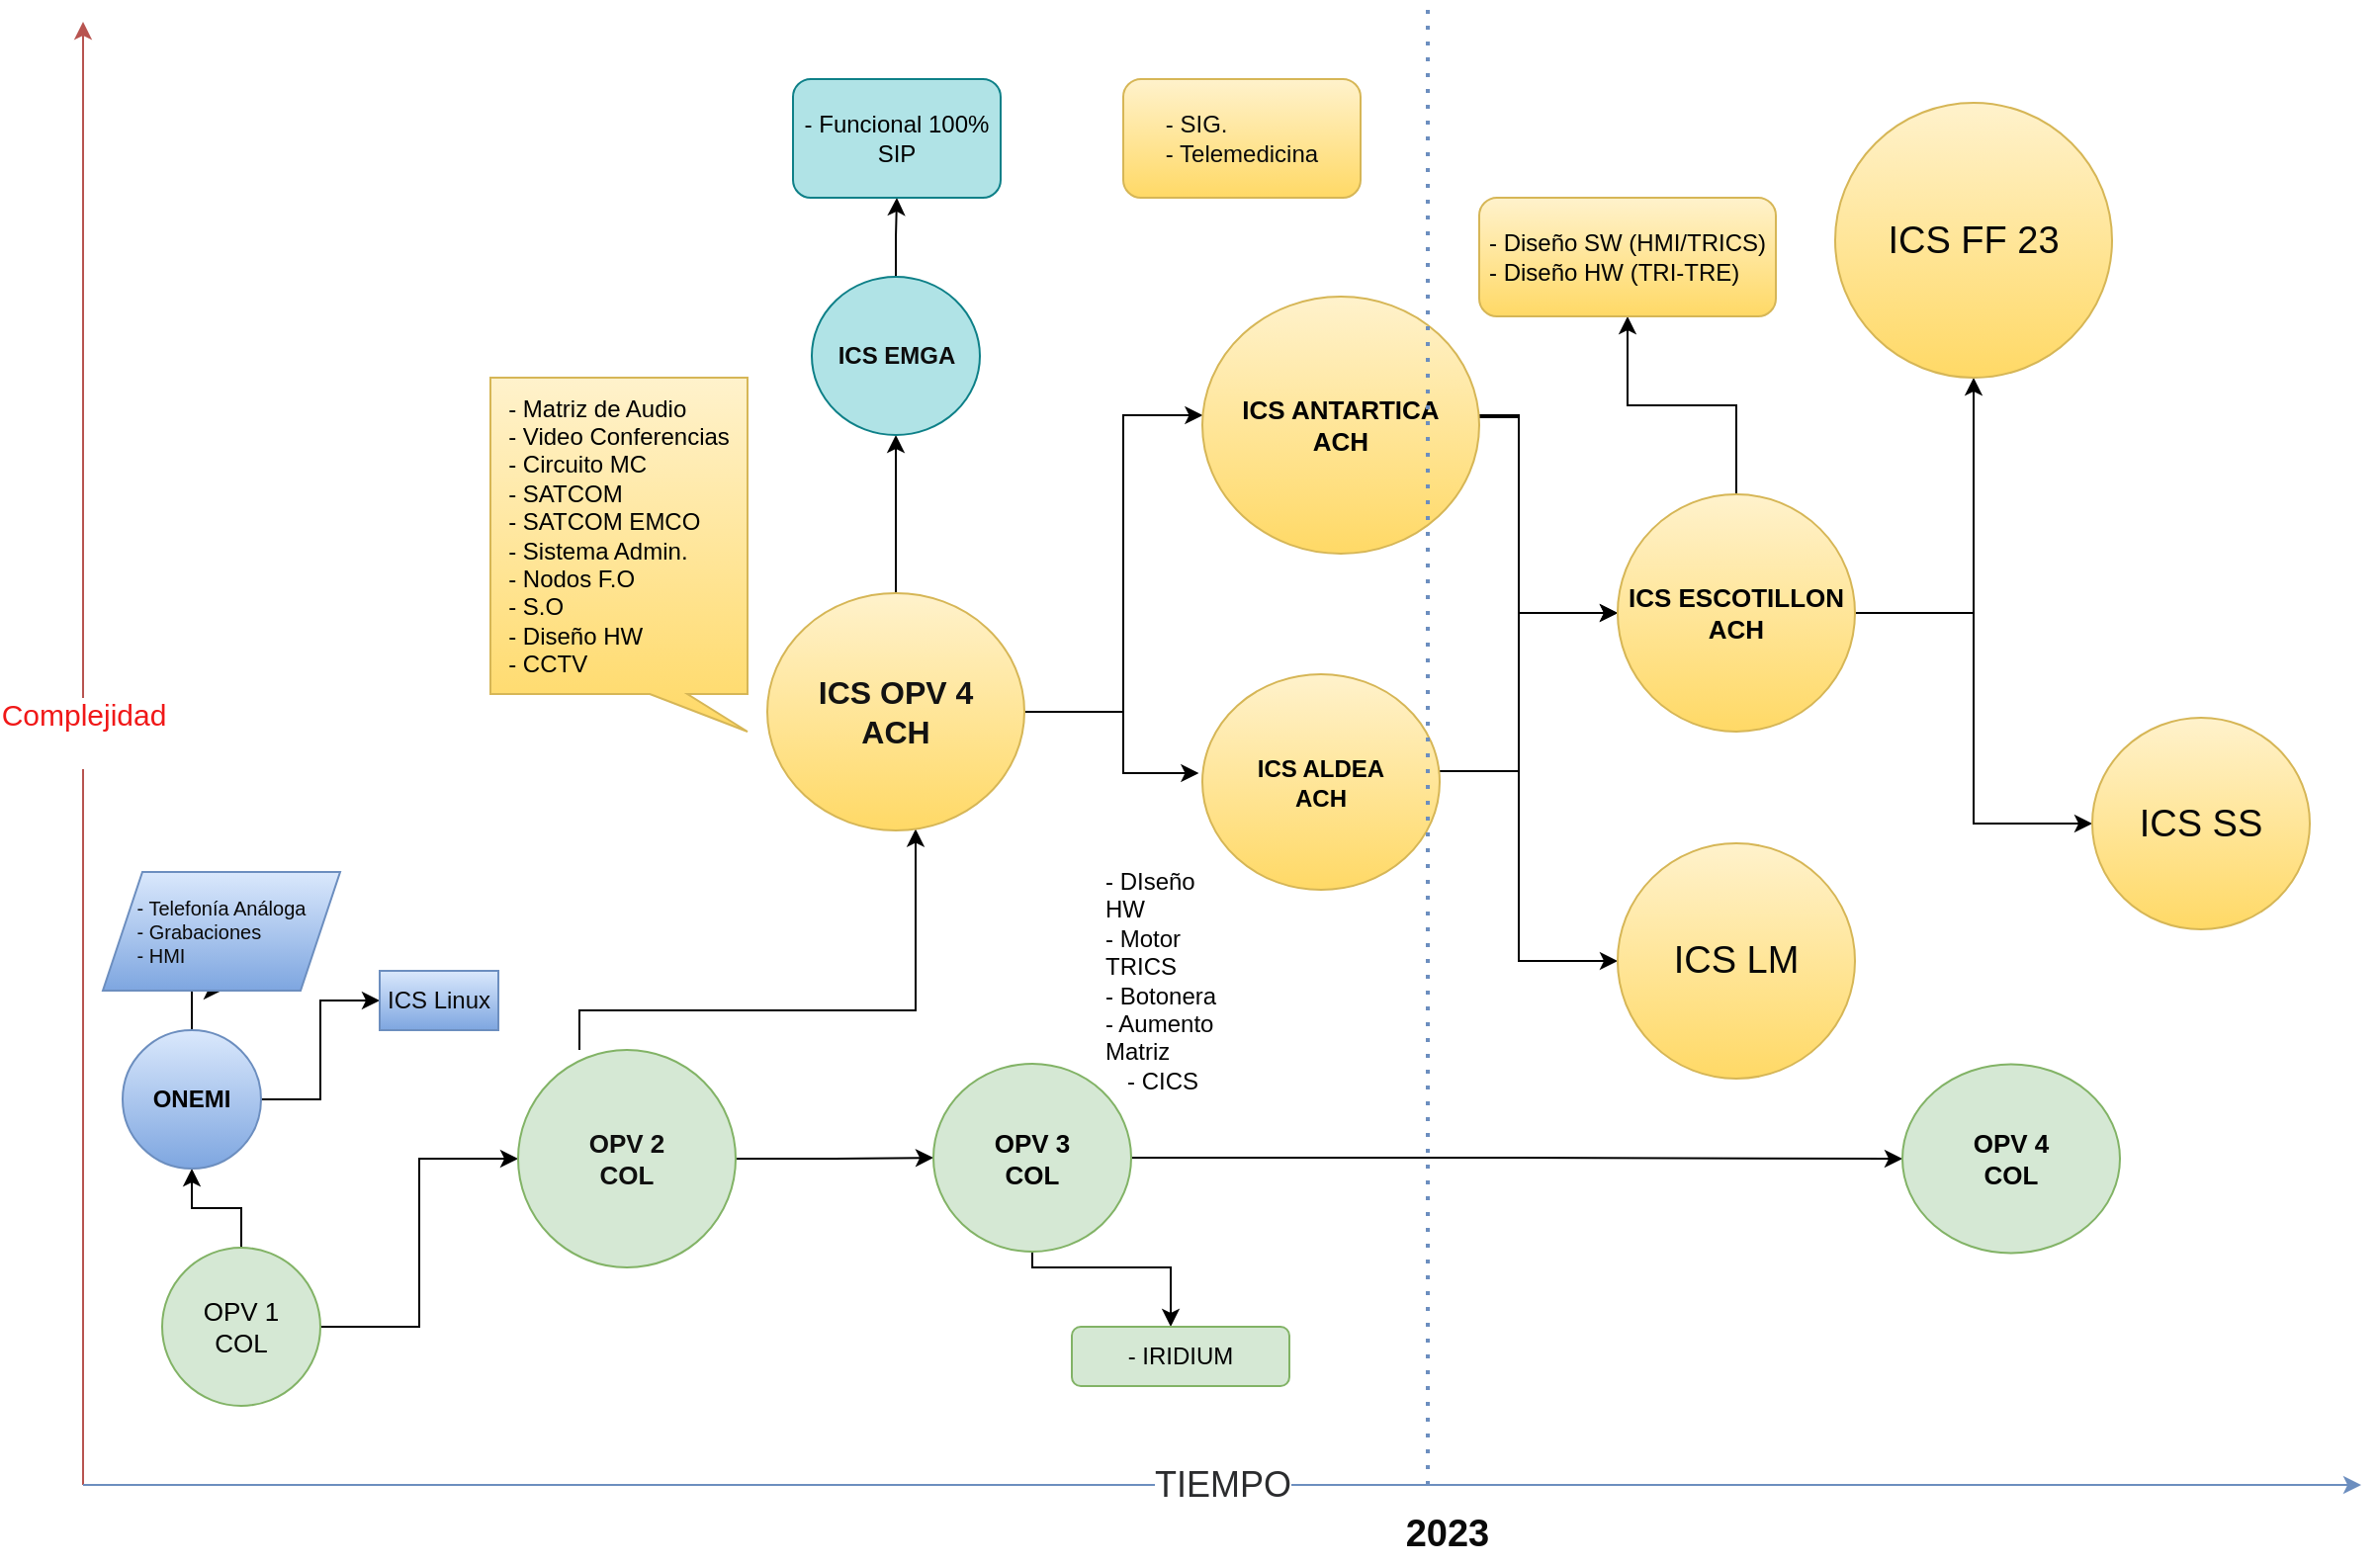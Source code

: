 <mxfile version="20.6.2" type="device" pages="2"><diagram name="ICS Hermes" id="dd472eb7-4b8b-5cd9-a60b-b15522922e76"><mxGraphModel dx="2062" dy="1212" grid="1" gridSize="10" guides="1" tooltips="1" connect="1" arrows="1" fold="1" page="1" pageScale="1" pageWidth="1100" pageHeight="850" background="none" math="0" shadow="0"><root><mxCell id="0"/><mxCell id="1" parent="0"/><mxCell id="7mqCqa5LbuB4b-R1EXME-1" value="&lt;div style=&quot;font-size: 15px;&quot;&gt;&lt;font style=&quot;font-size: 15px;&quot; color=&quot;#F01818&quot;&gt;Complejidad&lt;/font&gt;&lt;/div&gt;&lt;div style=&quot;font-size: 15px;&quot;&gt;&lt;font style=&quot;font-size: 15px;&quot; color=&quot;#F01818&quot;&gt;&lt;br&gt;&lt;/font&gt;&lt;/div&gt;" style="endArrow=classic;html=1;rounded=0;fillColor=#f8cecc;strokeColor=#b85450;" parent="1" edge="1"><mxGeometry x="0.03" width="50" height="50" relative="1" as="geometry"><mxPoint x="48" y="760" as="sourcePoint"/><mxPoint x="48" y="20" as="targetPoint"/><Array as="points"><mxPoint x="48" y="430"/></Array><mxPoint as="offset"/></mxGeometry></mxCell><mxCell id="7mqCqa5LbuB4b-R1EXME-2" value="&lt;font style=&quot;font-size: 18px;&quot; color=&quot;#2B2C2E&quot;&gt;TIEMPO&lt;/font&gt;" style="endArrow=classic;html=1;rounded=0;fillColor=#dae8fc;strokeColor=#6c8ebf;" parent="1" edge="1"><mxGeometry width="50" height="50" relative="1" as="geometry"><mxPoint x="48" y="760" as="sourcePoint"/><mxPoint x="1200" y="760" as="targetPoint"/></mxGeometry></mxCell><mxCell id="7mqCqa5LbuB4b-R1EXME-5" value="" style="edgeStyle=orthogonalEdgeStyle;rounded=0;orthogonalLoop=1;jettySize=auto;html=1;fontSize=18;fontColor=#000000;" parent="1" source="7mqCqa5LbuB4b-R1EXME-3" target="7mqCqa5LbuB4b-R1EXME-4" edge="1"><mxGeometry relative="1" as="geometry"/></mxCell><mxCell id="7mqCqa5LbuB4b-R1EXME-7" value="" style="edgeStyle=orthogonalEdgeStyle;rounded=0;orthogonalLoop=1;jettySize=auto;html=1;fontSize=18;fontColor=#0F0F0F;" parent="1" source="7mqCqa5LbuB4b-R1EXME-3" target="7mqCqa5LbuB4b-R1EXME-6" edge="1"><mxGeometry relative="1" as="geometry"/></mxCell><mxCell id="7mqCqa5LbuB4b-R1EXME-3" value="&lt;div style=&quot;font-size: 13px;&quot;&gt;&lt;font style=&quot;font-size: 13px;&quot; color=&quot;#000000&quot;&gt;OPV 1&lt;/font&gt;&lt;/div&gt;&lt;div style=&quot;font-size: 13px;&quot;&gt;&lt;font style=&quot;font-size: 13px;&quot; color=&quot;#000000&quot;&gt;COL&lt;br&gt;&lt;/font&gt;&lt;/div&gt;" style="ellipse;whiteSpace=wrap;html=1;aspect=fixed;fillColor=#d5e8d4;strokeColor=#82b366;" parent="1" vertex="1"><mxGeometry x="88" y="640" width="80" height="80" as="geometry"/></mxCell><mxCell id="7mqCqa5LbuB4b-R1EXME-13" value="" style="edgeStyle=orthogonalEdgeStyle;rounded=0;orthogonalLoop=1;jettySize=auto;html=1;fontSize=10;fontColor=#0A0A0A;" parent="1" target="7mqCqa5LbuB4b-R1EXME-12" edge="1"><mxGeometry relative="1" as="geometry"><Array as="points"><mxPoint x="299" y="520"/><mxPoint x="469" y="520"/></Array><mxPoint x="299" y="540" as="sourcePoint"/></mxGeometry></mxCell><mxCell id="7mqCqa5LbuB4b-R1EXME-24" value="" style="edgeStyle=orthogonalEdgeStyle;rounded=0;orthogonalLoop=1;jettySize=auto;html=1;fontSize=16;fontColor=#000000;" parent="1" source="7mqCqa5LbuB4b-R1EXME-4" target="7mqCqa5LbuB4b-R1EXME-23" edge="1"><mxGeometry relative="1" as="geometry"/></mxCell><mxCell id="7mqCqa5LbuB4b-R1EXME-4" value="&lt;div style=&quot;font-size: 13px;&quot;&gt;&lt;b&gt;&lt;font style=&quot;font-size: 13px;&quot; color=&quot;#0F0F0F&quot;&gt;&lt;span style=&quot;background-color: transparent;&quot;&gt;OPV 2&lt;/span&gt;&lt;/font&gt;&lt;/b&gt;&lt;/div&gt;&lt;div style=&quot;font-size: 13px;&quot;&gt;&lt;b&gt;&lt;font style=&quot;font-size: 13px;&quot; color=&quot;#0F0F0F&quot;&gt;&lt;span style=&quot;background-color: transparent;&quot;&gt;COL&lt;/span&gt;&lt;/font&gt;&lt;font style=&quot;font-size: 13px;&quot;&gt;&lt;br&gt;&lt;/font&gt;&lt;/b&gt;&lt;/div&gt;" style="ellipse;whiteSpace=wrap;html=1;fillColor=#d5e8d4;strokeColor=#82b366;" parent="1" vertex="1"><mxGeometry x="268" y="540" width="110" height="110" as="geometry"/></mxCell><mxCell id="7mqCqa5LbuB4b-R1EXME-9" value="" style="edgeStyle=orthogonalEdgeStyle;rounded=0;orthogonalLoop=1;jettySize=auto;html=1;fontSize=18;fontColor=#030303;" parent="1" source="7mqCqa5LbuB4b-R1EXME-6" target="7mqCqa5LbuB4b-R1EXME-8" edge="1"><mxGeometry relative="1" as="geometry"/></mxCell><mxCell id="7mqCqa5LbuB4b-R1EXME-11" value="" style="edgeStyle=orthogonalEdgeStyle;rounded=0;orthogonalLoop=1;jettySize=auto;html=1;fontSize=10;fontColor=#0a0a0a;" parent="1" source="7mqCqa5LbuB4b-R1EXME-6" target="7mqCqa5LbuB4b-R1EXME-10" edge="1"><mxGeometry relative="1" as="geometry"/></mxCell><mxCell id="7mqCqa5LbuB4b-R1EXME-6" value="&lt;b&gt;&lt;font color=&quot;#030303&quot;&gt;ONEMI&lt;/font&gt;&lt;/b&gt;" style="ellipse;whiteSpace=wrap;html=1;fillColor=#dae8fc;strokeColor=#6c8ebf;gradientColor=#7ea6e0;" parent="1" vertex="1"><mxGeometry x="68" y="530" width="70" height="70" as="geometry"/></mxCell><mxCell id="7mqCqa5LbuB4b-R1EXME-8" value="&lt;div style=&quot;font-size: 10px;&quot; align=&quot;left&quot;&gt;&lt;font style=&quot;font-size: 10px;&quot; color=&quot;#0a0a0a&quot;&gt;- Telefonía Análoga&lt;/font&gt;&lt;/div&gt;&lt;div style=&quot;font-size: 10px;&quot; align=&quot;left&quot;&gt;&lt;font style=&quot;font-size: 10px;&quot; color=&quot;#0a0a0a&quot;&gt;- Grabaciones&lt;/font&gt;&lt;/div&gt;&lt;div style=&quot;font-size: 10px;&quot; align=&quot;left&quot;&gt;&lt;font style=&quot;font-size: 10px;&quot; color=&quot;#0a0a0a&quot;&gt;- HMI&lt;/font&gt;&lt;font style=&quot;font-size: 10px;&quot; color=&quot;#0a0a0a&quot;&gt;&lt;br&gt;&lt;/font&gt;&lt;/div&gt;" style="shape=parallelogram;perimeter=parallelogramPerimeter;whiteSpace=wrap;html=1;fixedSize=1;fillColor=#dae8fc;strokeColor=#6c8ebf;gradientColor=#7ea6e0;" parent="1" vertex="1"><mxGeometry x="58" y="450" width="120" height="60" as="geometry"/></mxCell><mxCell id="7mqCqa5LbuB4b-R1EXME-10" value="&lt;font color=&quot;#0A0A0A&quot;&gt;ICS Linux&lt;/font&gt;" style="whiteSpace=wrap;html=1;fillColor=#dae8fc;strokeColor=#6c8ebf;gradientColor=#7ea6e0;" parent="1" vertex="1"><mxGeometry x="198" y="500" width="60" height="30" as="geometry"/></mxCell><mxCell id="7mqCqa5LbuB4b-R1EXME-17" value="" style="edgeStyle=orthogonalEdgeStyle;rounded=0;orthogonalLoop=1;jettySize=auto;html=1;fontSize=16;fontColor=#000000;" parent="1" source="7mqCqa5LbuB4b-R1EXME-12" target="7mqCqa5LbuB4b-R1EXME-16" edge="1"><mxGeometry relative="1" as="geometry"/></mxCell><mxCell id="7mqCqa5LbuB4b-R1EXME-32" value="" style="edgeStyle=orthogonalEdgeStyle;rounded=0;orthogonalLoop=1;jettySize=auto;html=1;fontSize=13;fontColor=#030303;exitX=1;exitY=0.5;exitDx=0;exitDy=0;" parent="1" source="7mqCqa5LbuB4b-R1EXME-12" target="7mqCqa5LbuB4b-R1EXME-29" edge="1"><mxGeometry relative="1" as="geometry"><Array as="points"><mxPoint x="574" y="369"/><mxPoint x="574" y="219"/></Array></mxGeometry></mxCell><mxCell id="7mqCqa5LbuB4b-R1EXME-34" style="edgeStyle=orthogonalEdgeStyle;rounded=0;orthogonalLoop=1;jettySize=auto;html=1;fontSize=13;fontColor=#030303;entryX=-0.015;entryY=0.461;entryDx=0;entryDy=0;entryPerimeter=0;" parent="1" source="7mqCqa5LbuB4b-R1EXME-12" target="7mqCqa5LbuB4b-R1EXME-35" edge="1"><mxGeometry relative="1" as="geometry"><mxPoint x="644" y="439" as="targetPoint"/><Array as="points"><mxPoint x="574" y="369"/><mxPoint x="574" y="400"/><mxPoint x="612" y="400"/></Array></mxGeometry></mxCell><mxCell id="7mqCqa5LbuB4b-R1EXME-12" value="&lt;div style=&quot;font-size: 16px;&quot;&gt;&lt;b&gt;&lt;font style=&quot;font-size: 16px;&quot; color=&quot;#121212&quot;&gt;ICS OPV 4&lt;/font&gt;&lt;/b&gt;&lt;/div&gt;&lt;div style=&quot;font-size: 16px;&quot;&gt;&lt;b&gt;&lt;font style=&quot;font-size: 16px;&quot; color=&quot;#121212&quot;&gt;ACH&lt;/font&gt;&lt;font style=&quot;font-size: 16px;&quot;&gt;&lt;br&gt;&lt;/font&gt;&lt;/b&gt;&lt;/div&gt;" style="ellipse;whiteSpace=wrap;html=1;fillColor=#fff2cc;strokeColor=#d6b656;gradientColor=#ffd966;" parent="1" vertex="1"><mxGeometry x="394" y="309" width="130" height="120" as="geometry"/></mxCell><mxCell id="7mqCqa5LbuB4b-R1EXME-21" value="" style="edgeStyle=orthogonalEdgeStyle;rounded=0;orthogonalLoop=1;jettySize=auto;html=1;fontSize=16;fontColor=#0d0d0d;" parent="1" source="7mqCqa5LbuB4b-R1EXME-16" target="7mqCqa5LbuB4b-R1EXME-20" edge="1"><mxGeometry relative="1" as="geometry"/></mxCell><mxCell id="7mqCqa5LbuB4b-R1EXME-16" value="&lt;font color=&quot;#0A0A0A&quot;&gt;&lt;b&gt;ICS&lt;/b&gt;&lt;/font&gt; &lt;b&gt;&lt;font color=&quot;#0d0d0d&quot;&gt;EMGA&lt;/font&gt;&lt;/b&gt;" style="ellipse;whiteSpace=wrap;html=1;fillColor=#b0e3e6;strokeColor=#0e8088;" parent="1" vertex="1"><mxGeometry x="416.5" y="149" width="85" height="80" as="geometry"/></mxCell><mxCell id="7mqCqa5LbuB4b-R1EXME-20" value="&lt;div align=&quot;center&quot;&gt;&lt;font color=&quot;#000000&quot;&gt;- Funcional 100% SIP&lt;/font&gt;&lt;/div&gt;" style="rounded=1;whiteSpace=wrap;html=1;fillColor=#b0e3e6;strokeColor=#0e8088;align=center;" parent="1" vertex="1"><mxGeometry x="407" y="49" width="105" height="60" as="geometry"/></mxCell><mxCell id="7mqCqa5LbuB4b-R1EXME-27" value="" style="edgeStyle=orthogonalEdgeStyle;rounded=0;orthogonalLoop=1;jettySize=auto;html=1;fontSize=13;fontColor=#030303;" parent="1" source="7mqCqa5LbuB4b-R1EXME-23" target="7mqCqa5LbuB4b-R1EXME-26" edge="1"><mxGeometry relative="1" as="geometry"><Array as="points"><mxPoint x="528" y="650"/><mxPoint x="598" y="650"/></Array></mxGeometry></mxCell><mxCell id="XgFDl2Q0dGDpwdbtG6Ab-21" value="" style="edgeStyle=orthogonalEdgeStyle;rounded=0;orthogonalLoop=1;jettySize=auto;html=1;fontSize=19;fontColor=#080808;" parent="1" source="7mqCqa5LbuB4b-R1EXME-23" target="XgFDl2Q0dGDpwdbtG6Ab-20" edge="1"><mxGeometry relative="1" as="geometry"/></mxCell><mxCell id="7mqCqa5LbuB4b-R1EXME-23" value="&lt;div style=&quot;font-size: 13px;&quot;&gt;&lt;b&gt;&lt;font style=&quot;font-size: 13px;&quot; color=&quot;#030303&quot;&gt;OPV 3&lt;/font&gt;&lt;/b&gt;&lt;/div&gt;&lt;div style=&quot;font-size: 13px;&quot;&gt;&lt;b&gt;&lt;font style=&quot;font-size: 13px;&quot; color=&quot;#030303&quot;&gt;COL&lt;br&gt;&lt;/font&gt;&lt;/b&gt;&lt;/div&gt;" style="ellipse;whiteSpace=wrap;html=1;fillColor=#d5e8d4;strokeColor=#82b366;" parent="1" vertex="1"><mxGeometry x="478" y="547" width="100" height="95" as="geometry"/></mxCell><mxCell id="7mqCqa5LbuB4b-R1EXME-26" value="&lt;font color=&quot;#000000&quot;&gt;- IRIDIUM&lt;/font&gt;" style="rounded=1;whiteSpace=wrap;html=1;fillColor=#d5e8d4;strokeColor=#82b366;" parent="1" vertex="1"><mxGeometry x="548" y="680" width="110" height="30" as="geometry"/></mxCell><mxCell id="7mqCqa5LbuB4b-R1EXME-41" style="edgeStyle=orthogonalEdgeStyle;rounded=0;orthogonalLoop=1;jettySize=auto;html=1;entryX=0;entryY=0.5;entryDx=0;entryDy=0;fontSize=13;fontColor=#050505;" parent="1" source="7mqCqa5LbuB4b-R1EXME-29" target="7mqCqa5LbuB4b-R1EXME-40" edge="1"><mxGeometry relative="1" as="geometry"><Array as="points"><mxPoint x="774" y="219"/><mxPoint x="774" y="319"/></Array></mxGeometry></mxCell><mxCell id="XgFDl2Q0dGDpwdbtG6Ab-18" style="edgeStyle=orthogonalEdgeStyle;rounded=0;orthogonalLoop=1;jettySize=auto;html=1;entryX=0;entryY=0.5;entryDx=0;entryDy=0;fontSize=19;fontColor=#080808;" parent="1" source="7mqCqa5LbuB4b-R1EXME-29" target="XgFDl2Q0dGDpwdbtG6Ab-13" edge="1"><mxGeometry relative="1" as="geometry"><Array as="points"><mxPoint x="774" y="220"/><mxPoint x="774" y="495"/></Array></mxGeometry></mxCell><mxCell id="7mqCqa5LbuB4b-R1EXME-29" value="&lt;div style=&quot;font-size: 13px;&quot;&gt;&lt;b&gt;&lt;font style=&quot;font-size: 13px;&quot; color=&quot;#030303&quot;&gt;ICS ANTARTICA &lt;br&gt;&lt;/font&gt;&lt;/b&gt;&lt;/div&gt;&lt;div style=&quot;font-size: 13px;&quot;&gt;&lt;b&gt;&lt;font style=&quot;font-size: 13px;&quot; color=&quot;#030303&quot;&gt;ACH&lt;/font&gt;&lt;/b&gt;&lt;br&gt;&lt;/div&gt;" style="ellipse;whiteSpace=wrap;html=1;fillColor=#fff2cc;strokeColor=#d6b656;gradientColor=#ffd966;" parent="1" vertex="1"><mxGeometry x="614" y="159" width="140" height="130" as="geometry"/></mxCell><mxCell id="7mqCqa5LbuB4b-R1EXME-42" style="edgeStyle=orthogonalEdgeStyle;rounded=0;orthogonalLoop=1;jettySize=auto;html=1;fontSize=13;fontColor=#050505;" parent="1" source="7mqCqa5LbuB4b-R1EXME-35" edge="1"><mxGeometry relative="1" as="geometry"><mxPoint x="824" y="319" as="targetPoint"/><Array as="points"><mxPoint x="774" y="399"/><mxPoint x="774" y="319"/></Array></mxGeometry></mxCell><mxCell id="7mqCqa5LbuB4b-R1EXME-35" value="&lt;div&gt;&lt;b&gt;&lt;font color=&quot;#000000&quot;&gt;ICS ALDEA&lt;/font&gt;&lt;/b&gt;&lt;/div&gt;&lt;div&gt;&lt;b&gt;&lt;font color=&quot;#000000&quot;&gt;ACH&lt;/font&gt;&lt;br&gt;&lt;/b&gt;&lt;/div&gt;" style="ellipse;whiteSpace=wrap;html=1;fillColor=#fff2cc;strokeColor=#d6b656;gradientColor=#ffd966;" parent="1" vertex="1"><mxGeometry x="614" y="350" width="120" height="109" as="geometry"/></mxCell><mxCell id="7mqCqa5LbuB4b-R1EXME-36" value="&lt;div align=&quot;left&quot;&gt;&lt;font color=&quot;#0b0b0b&quot;&gt;- SIG.&lt;/font&gt;&lt;/div&gt;&lt;div align=&quot;left&quot;&gt;&lt;font color=&quot;#0b0b0b&quot;&gt;- Telemedicina&lt;/font&gt;&lt;br&gt;&lt;/div&gt;" style="rounded=1;whiteSpace=wrap;html=1;fillColor=#fff2cc;strokeColor=#d6b656;gradientColor=#ffd966;" parent="1" vertex="1"><mxGeometry x="574" y="49" width="120" height="60" as="geometry"/></mxCell><mxCell id="7mqCqa5LbuB4b-R1EXME-44" value="" style="edgeStyle=orthogonalEdgeStyle;rounded=0;orthogonalLoop=1;jettySize=auto;html=1;fontSize=13;fontColor=#050505;" parent="1" source="7mqCqa5LbuB4b-R1EXME-40" target="7mqCqa5LbuB4b-R1EXME-43" edge="1"><mxGeometry relative="1" as="geometry"/></mxCell><mxCell id="XgFDl2Q0dGDpwdbtG6Ab-12" value="" style="edgeStyle=orthogonalEdgeStyle;rounded=0;orthogonalLoop=1;jettySize=auto;html=1;fontSize=12;fontColor=#2B2C2E;exitX=1;exitY=0.5;exitDx=0;exitDy=0;" parent="1" source="7mqCqa5LbuB4b-R1EXME-40" target="XgFDl2Q0dGDpwdbtG6Ab-11" edge="1"><mxGeometry relative="1" as="geometry"/></mxCell><mxCell id="XgFDl2Q0dGDpwdbtG6Ab-15" style="edgeStyle=orthogonalEdgeStyle;rounded=0;orthogonalLoop=1;jettySize=auto;html=1;fontSize=19;fontColor=#080808;" parent="1" source="7mqCqa5LbuB4b-R1EXME-40" target="XgFDl2Q0dGDpwdbtG6Ab-14" edge="1"><mxGeometry relative="1" as="geometry"/></mxCell><mxCell id="7mqCqa5LbuB4b-R1EXME-40" value="&lt;div style=&quot;font-size: 13px;&quot;&gt;&lt;b&gt;&lt;font style=&quot;font-size: 13px;&quot; color=&quot;#030303&quot;&gt;ICS ESCOTILLON &lt;br&gt;&lt;/font&gt;&lt;/b&gt;&lt;/div&gt;&lt;div style=&quot;font-size: 13px;&quot;&gt;&lt;b&gt;&lt;font style=&quot;font-size: 13px;&quot; color=&quot;#030303&quot;&gt;ACH&lt;/font&gt;&lt;/b&gt;&lt;br&gt;&lt;/div&gt;" style="ellipse;whiteSpace=wrap;html=1;fillColor=#fff2cc;strokeColor=#d6b656;gradientColor=#ffd966;" parent="1" vertex="1"><mxGeometry x="824" y="259" width="120" height="120" as="geometry"/></mxCell><mxCell id="7mqCqa5LbuB4b-R1EXME-43" value="&lt;div align=&quot;left&quot;&gt;&lt;font color=&quot;#030303&quot;&gt;- Diseño SW (HMI/TRICS)&lt;/font&gt;&lt;/div&gt;&lt;div align=&quot;left&quot;&gt;&lt;font color=&quot;#030303&quot;&gt;- Diseño HW (TRI-TRE)&lt;br&gt;&lt;/font&gt;&lt;/div&gt;" style="rounded=1;whiteSpace=wrap;html=1;fillColor=#fff2cc;strokeColor=#d6b656;gradientColor=#ffd966;" parent="1" vertex="1"><mxGeometry x="754" y="109" width="150" height="60" as="geometry"/></mxCell><mxCell id="7mqCqa5LbuB4b-R1EXME-46" value="" style="endArrow=none;dashed=1;html=1;dashPattern=1 3;strokeWidth=2;rounded=0;fontSize=13;fontColor=#030303;fillColor=#dae8fc;gradientColor=#7ea6e0;strokeColor=#6c8ebf;" parent="1" edge="1"><mxGeometry width="50" height="50" relative="1" as="geometry"><mxPoint x="728" y="760" as="sourcePoint"/><mxPoint x="728" y="10" as="targetPoint"/></mxGeometry></mxCell><mxCell id="XgFDl2Q0dGDpwdbtG6Ab-1" value="&lt;font size=&quot;1&quot;&gt;&lt;b style=&quot;font-size: 19px;&quot;&gt;2023&lt;/b&gt;&lt;/font&gt;" style="text;html=1;strokeColor=none;fillColor=none;align=center;verticalAlign=middle;whiteSpace=wrap;rounded=0;labelBackgroundColor=none;fontSize=13;fontColor=#0A0A0A;" parent="1" vertex="1"><mxGeometry x="688" y="770" width="100" height="30" as="geometry"/></mxCell><mxCell id="XgFDl2Q0dGDpwdbtG6Ab-4" value="&lt;font style=&quot;font-size: 12px;&quot;&gt;&lt;br&gt;&lt;/font&gt;&lt;div style=&quot;font-size: 12px;&quot; align=&quot;left&quot;&gt;&lt;font style=&quot;font-size: 12px;&quot; color=&quot;#000000&quot;&gt;- Matriz de Audio&lt;/font&gt;&lt;/div&gt;&lt;div style=&quot;font-size: 12px;&quot; align=&quot;left&quot;&gt;&lt;font style=&quot;font-size: 12px;&quot; color=&quot;#000000&quot;&gt;- Video Conferencias&lt;/font&gt;&lt;/div&gt;&lt;div style=&quot;font-size: 12px;&quot; align=&quot;left&quot;&gt;&lt;font style=&quot;font-size: 12px;&quot; color=&quot;#000000&quot;&gt;- Circuito MC&lt;/font&gt;&lt;/div&gt;&lt;div style=&quot;font-size: 12px;&quot; align=&quot;left&quot;&gt;&lt;font style=&quot;font-size: 12px;&quot; color=&quot;#000000&quot;&gt;- SATCOM&lt;/font&gt;&lt;/div&gt;&lt;div style=&quot;font-size: 12px;&quot; align=&quot;left&quot;&gt;&lt;font style=&quot;font-size: 12px;&quot; color=&quot;#000000&quot;&gt;- SATCOM EMCO&lt;/font&gt;&lt;/div&gt;&lt;div style=&quot;font-size: 12px;&quot; align=&quot;left&quot;&gt;&lt;font style=&quot;font-size: 12px;&quot; color=&quot;#000000&quot;&gt;- Sistema Admin.&lt;/font&gt;&lt;/div&gt;&lt;div style=&quot;font-size: 12px;&quot; align=&quot;left&quot;&gt;&lt;font style=&quot;font-size: 12px;&quot; color=&quot;#000000&quot;&gt;- Nodos F.O&lt;/font&gt;&lt;/div&gt;&lt;div style=&quot;font-size: 12px;&quot; align=&quot;left&quot;&gt;&lt;font style=&quot;font-size: 12px;&quot; color=&quot;#000000&quot;&gt;- S.O&lt;/font&gt;&lt;/div&gt;&lt;div style=&quot;font-size: 12px;&quot; align=&quot;left&quot;&gt;&lt;font style=&quot;font-size: 12px;&quot; color=&quot;#000000&quot;&gt;- Diseño HW&lt;/font&gt;&lt;/div&gt;&lt;div style=&quot;font-size: 12px;&quot; align=&quot;left&quot;&gt;&lt;font style=&quot;font-size: 12px;&quot; color=&quot;#000000&quot;&gt;&lt;font style=&quot;font-size: 12px;&quot;&gt;- CCTV&lt;/font&gt;&lt;br&gt;&lt;/font&gt;&lt;/div&gt;&lt;br&gt;" style="shape=callout;whiteSpace=wrap;html=1;perimeter=calloutPerimeter;labelBackgroundColor=none;strokeColor=#d6b656;fontSize=19;position2=1;fillColor=#fff2cc;gradientColor=#ffd966;base=19;size=19;position=0.62;" parent="1" vertex="1"><mxGeometry x="254" y="200" width="130" height="179" as="geometry"/></mxCell><mxCell id="XgFDl2Q0dGDpwdbtG6Ab-10" value="&lt;div align=&quot;left&quot;&gt;&lt;font color=&quot;#050505&quot;&gt;- DIseño HW&lt;/font&gt;&lt;/div&gt;&lt;div align=&quot;left&quot;&gt;&lt;font color=&quot;#050505&quot;&gt;- Motor TRICS&lt;/font&gt;&lt;/div&gt;&lt;div align=&quot;left&quot;&gt;&lt;font color=&quot;#050505&quot;&gt;- Botonera&lt;/font&gt;&lt;/div&gt;&lt;div align=&quot;left&quot;&gt;&lt;font color=&quot;#050505&quot;&gt;- Aumento Matriz &lt;br&gt;&lt;/font&gt;&lt;/div&gt;&lt;font color=&quot;#050505&quot;&gt;- CICS&lt;/font&gt;" style="text;html=1;strokeColor=none;fillColor=none;align=center;verticalAlign=middle;whiteSpace=wrap;rounded=0;labelBackgroundColor=none;fontSize=12;fontColor=#0A0A0A;" parent="1" vertex="1"><mxGeometry x="564" y="490" width="60" height="30" as="geometry"/></mxCell><mxCell id="XgFDl2Q0dGDpwdbtG6Ab-11" value="&lt;font style=&quot;font-size: 19px;&quot; color=&quot;#080808&quot;&gt;ICS FF 23&lt;/font&gt;" style="ellipse;whiteSpace=wrap;html=1;fillColor=#fff2cc;strokeColor=#d6b656;gradientColor=#ffd966;" parent="1" vertex="1"><mxGeometry x="934" y="61" width="140" height="139" as="geometry"/></mxCell><mxCell id="XgFDl2Q0dGDpwdbtG6Ab-13" value="&lt;font style=&quot;font-size: 19px;&quot; color=&quot;#080808&quot;&gt;ICS LM&lt;/font&gt;" style="ellipse;whiteSpace=wrap;html=1;fillColor=#fff2cc;strokeColor=#d6b656;gradientColor=#ffd966;" parent="1" vertex="1"><mxGeometry x="824" y="435.5" width="120" height="119" as="geometry"/></mxCell><mxCell id="XgFDl2Q0dGDpwdbtG6Ab-14" value="&lt;font style=&quot;font-size: 19px;&quot; color=&quot;#080808&quot;&gt;ICS SS&lt;/font&gt;" style="ellipse;whiteSpace=wrap;html=1;fillColor=#fff2cc;strokeColor=#d6b656;gradientColor=#ffd966;" parent="1" vertex="1"><mxGeometry x="1064" y="372" width="110" height="107" as="geometry"/></mxCell><mxCell id="XgFDl2Q0dGDpwdbtG6Ab-20" value="&lt;div style=&quot;font-size: 13px;&quot;&gt;&lt;b&gt;&lt;font style=&quot;font-size: 13px;&quot; color=&quot;#030303&quot;&gt;OPV 4&lt;/font&gt;&lt;/b&gt;&lt;/div&gt;&lt;div style=&quot;font-size: 13px;&quot;&gt;&lt;b&gt;&lt;font style=&quot;font-size: 13px;&quot; color=&quot;#030303&quot;&gt;COL&lt;br&gt;&lt;/font&gt;&lt;/b&gt;&lt;/div&gt;" style="ellipse;whiteSpace=wrap;html=1;fillColor=#d5e8d4;strokeColor=#82b366;" parent="1" vertex="1"><mxGeometry x="968" y="547.25" width="110" height="95.5" as="geometry"/></mxCell></root></mxGraphModel></diagram><diagram id="Y6D6LiJxNvSc9yeLJu5Y" name="ICS SW"><mxGraphModel dx="1718" dy="1010" grid="1" gridSize="10" guides="1" tooltips="1" connect="1" arrows="1" fold="1" page="1" pageScale="1" pageWidth="1100" pageHeight="850" math="0" shadow="0"><root><mxCell id="0"/><mxCell id="1" parent="0"/><mxCell id="WnH1nkSiGPH3ruKdQB_K-30" value="&lt;font color=&quot;#0F0F0F&quot;&gt;VB 6.0 &lt;br&gt;&lt;/font&gt;" style="rounded=1;whiteSpace=wrap;html=1;labelBackgroundColor=none;strokeColor=#36393d;fontSize=19;fillColor=#cce5ff;" parent="1" vertex="1"><mxGeometry x="41" y="710" width="440" height="60" as="geometry"/></mxCell><mxCell id="WnH1nkSiGPH3ruKdQB_K-1" value="&lt;div&gt;&lt;font color=&quot;#0D0D0D&quot;&gt;&lt;br&gt;&lt;/font&gt;&lt;/div&gt;&lt;div&gt;&lt;font color=&quot;#0D0D0D&quot;&gt;TRICS&lt;/font&gt;&lt;/div&gt;&lt;div&gt;&lt;font color=&quot;#0D0D0D&quot;&gt;ICS COL&lt;br&gt;&lt;/font&gt;&lt;/div&gt;&lt;div&gt;&lt;br&gt;&lt;/div&gt;" style="ellipse;whiteSpace=wrap;html=1;labelBackgroundColor=none;strokeColor=#6c8ebf;fontSize=19;fillColor=#dae8fc;gradientColor=#7ea6e0;" parent="1" vertex="1"><mxGeometry x="10" y="345" width="120" height="80" as="geometry"/></mxCell><mxCell id="WnH1nkSiGPH3ruKdQB_K-5" value="&lt;div&gt;&lt;font color=&quot;#0D0D0D&quot;&gt;&lt;br&gt;&lt;/font&gt;&lt;/div&gt;&lt;div&gt;&lt;font color=&quot;#0D0D0D&quot;&gt;&lt;br&gt;&lt;/font&gt;&lt;/div&gt;&lt;div&gt;&lt;font color=&quot;#0D0D0D&quot;&gt;TRI&lt;/font&gt;&lt;/div&gt;&lt;br&gt;&lt;div&gt;&lt;br&gt;&lt;/div&gt;" style="ellipse;whiteSpace=wrap;html=1;labelBackgroundColor=none;strokeColor=#6c8ebf;fontSize=19;fillColor=#dae8fc;gradientColor=#7ea6e0;" parent="1" vertex="1"><mxGeometry x="178" y="210" width="120" height="80" as="geometry"/></mxCell><mxCell id="WnH1nkSiGPH3ruKdQB_K-6" value="&lt;div&gt;&lt;font color=&quot;#0D0D0D&quot;&gt;&lt;br&gt;&lt;/font&gt;&lt;/div&gt;&lt;div&gt;&lt;font color=&quot;#0D0D0D&quot;&gt;&lt;br&gt;&lt;/font&gt;&lt;/div&gt;&lt;div&gt;&lt;font color=&quot;#0D0D0D&quot;&gt;TRE&lt;/font&gt;&lt;/div&gt;&lt;br&gt;&lt;div&gt;&lt;br&gt;&lt;/div&gt;" style="ellipse;whiteSpace=wrap;html=1;labelBackgroundColor=none;strokeColor=#6c8ebf;fontSize=19;fillColor=#dae8fc;gradientColor=#7ea6e0;" parent="1" vertex="1"><mxGeometry x="178" y="370" width="120" height="80" as="geometry"/></mxCell><mxCell id="WnH1nkSiGPH3ruKdQB_K-7" value="&lt;font color=&quot;#0F0F0F&quot;&gt;BANASOFT SDK&lt;br&gt;&lt;/font&gt;" style="rounded=1;whiteSpace=wrap;html=1;labelBackgroundColor=none;strokeColor=#6c8ebf;fontSize=19;fillColor=#dae8fc;gradientColor=#7ea6e0;" parent="1" vertex="1"><mxGeometry x="40" y="20" width="300" height="60" as="geometry"/></mxCell><mxCell id="WnH1nkSiGPH3ruKdQB_K-8" value="&lt;font color=&quot;#0F0F0F&quot;&gt;Banasoft SDK &lt;/font&gt;&lt;font color=&quot;#000000&quot;&gt;/&lt;/font&gt; &lt;font color=&quot;#0F0F0F&quot;&gt;VaxVoIP&lt;br&gt;&lt;/font&gt;" style="rounded=1;whiteSpace=wrap;html=1;labelBackgroundColor=none;strokeColor=#82b366;fontSize=19;fillColor=#d5e8d4;gradientColor=#97d077;" parent="1" vertex="1"><mxGeometry x="340" y="20" width="350" height="60" as="geometry"/></mxCell><mxCell id="WnH1nkSiGPH3ruKdQB_K-9" value="&lt;font color=&quot;#0F0F0F&quot;&gt;CISC v1.0&lt;br&gt;&lt;/font&gt;" style="rounded=1;whiteSpace=wrap;html=1;labelBackgroundColor=none;strokeColor=#36393d;fontSize=19;fillColor=#cce5ff;" parent="1" vertex="1"><mxGeometry x="40" y="621" width="280" height="60" as="geometry"/></mxCell><mxCell id="WnH1nkSiGPH3ruKdQB_K-10" value="&lt;font color=&quot;#0F0F0F&quot;&gt;CISC v3.0&lt;br&gt;&lt;/font&gt;" style="rounded=1;whiteSpace=wrap;html=1;labelBackgroundColor=none;strokeColor=#82b366;fontSize=19;fillColor=#d5e8d4;gradientColor=#97d077;" parent="1" vertex="1"><mxGeometry x="480" y="621" width="210" height="60" as="geometry"/></mxCell><mxCell id="WnH1nkSiGPH3ruKdQB_K-12" value="&lt;font color=&quot;#0F0F0F&quot;&gt;CISC v2.0&lt;br&gt;&lt;/font&gt;" style="rounded=1;whiteSpace=wrap;html=1;labelBackgroundColor=none;strokeColor=#82b366;fontSize=19;fillColor=#d5e8d4;gradientColor=#97d077;" parent="1" vertex="1"><mxGeometry x="320" y="621" width="160" height="60" as="geometry"/></mxCell><mxCell id="WnH1nkSiGPH3ruKdQB_K-17" value="&lt;div&gt;&lt;font color=&quot;#0D0D0D&quot;&gt;TIR&lt;/font&gt;&lt;/div&gt;" style="ellipse;whiteSpace=wrap;html=1;labelBackgroundColor=none;strokeColor=#6c8ebf;fontSize=19;fillColor=#dae8fc;gradientColor=#7ea6e0;" parent="1" vertex="1"><mxGeometry x="178" y="510" width="120" height="80" as="geometry"/></mxCell><mxCell id="WnH1nkSiGPH3ruKdQB_K-23" style="edgeStyle=orthogonalEdgeStyle;rounded=0;orthogonalLoop=1;jettySize=auto;html=1;entryX=0;entryY=0.5;entryDx=0;entryDy=0;fontSize=19;fontColor=#000000;" parent="1" source="WnH1nkSiGPH3ruKdQB_K-18" target="WnH1nkSiGPH3ruKdQB_K-22" edge="1"><mxGeometry relative="1" as="geometry"/></mxCell><mxCell id="WnH1nkSiGPH3ruKdQB_K-25" style="edgeStyle=orthogonalEdgeStyle;rounded=0;orthogonalLoop=1;jettySize=auto;html=1;entryX=0.039;entryY=0.677;entryDx=0;entryDy=0;entryPerimeter=0;fontSize=19;fontColor=#000000;" parent="1" source="WnH1nkSiGPH3ruKdQB_K-18" target="WnH1nkSiGPH3ruKdQB_K-21" edge="1"><mxGeometry relative="1" as="geometry"/></mxCell><mxCell id="WnH1nkSiGPH3ruKdQB_K-18" value="&lt;div&gt;&lt;font color=&quot;#0D0D0D&quot;&gt;&lt;br&gt;&lt;/font&gt;&lt;/div&gt;&lt;div&gt;&lt;font color=&quot;#0D0D0D&quot;&gt;&lt;br&gt;&lt;/font&gt;&lt;/div&gt;&lt;div&gt;&lt;font color=&quot;#0D0D0D&quot;&gt;TRI&lt;/font&gt;&lt;/div&gt;&lt;br&gt;&lt;div&gt;&lt;br&gt;&lt;/div&gt;" style="ellipse;whiteSpace=wrap;html=1;labelBackgroundColor=none;strokeColor=#82b366;fontSize=19;fillColor=#d5e8d4;gradientColor=#97d077;" parent="1" vertex="1"><mxGeometry x="330" y="210" width="120" height="80" as="geometry"/></mxCell><mxCell id="WnH1nkSiGPH3ruKdQB_K-24" style="edgeStyle=orthogonalEdgeStyle;rounded=0;orthogonalLoop=1;jettySize=auto;html=1;entryX=0;entryY=0.5;entryDx=0;entryDy=0;fontSize=19;fontColor=#000000;" parent="1" source="WnH1nkSiGPH3ruKdQB_K-19" target="WnH1nkSiGPH3ruKdQB_K-22" edge="1"><mxGeometry relative="1" as="geometry"/></mxCell><mxCell id="WnH1nkSiGPH3ruKdQB_K-19" value="&lt;div&gt;&lt;font color=&quot;#0D0D0D&quot;&gt;&lt;br&gt;&lt;/font&gt;&lt;/div&gt;&lt;div&gt;&lt;font color=&quot;#0D0D0D&quot;&gt;&lt;br&gt;&lt;/font&gt;&lt;/div&gt;&lt;div&gt;&lt;font color=&quot;#0D0D0D&quot;&gt;TRE&lt;/font&gt;&lt;/div&gt;&lt;br&gt;&lt;div&gt;&lt;br&gt;&lt;/div&gt;" style="ellipse;whiteSpace=wrap;html=1;labelBackgroundColor=none;strokeColor=#82b366;fontSize=19;fillColor=#d5e8d4;gradientColor=#97d077;" parent="1" vertex="1"><mxGeometry x="330" y="370" width="120" height="80" as="geometry"/></mxCell><mxCell id="WnH1nkSiGPH3ruKdQB_K-20" value="&lt;div&gt;&lt;font color=&quot;#0D0D0D&quot;&gt;TIR&lt;/font&gt;&lt;/div&gt;" style="ellipse;whiteSpace=wrap;html=1;labelBackgroundColor=none;strokeColor=#82b366;fontSize=19;fillColor=#d5e8d4;gradientColor=#97d077;" parent="1" vertex="1"><mxGeometry x="330" y="510" width="120" height="80" as="geometry"/></mxCell><mxCell id="WnH1nkSiGPH3ruKdQB_K-21" value="&lt;div&gt;&lt;font color=&quot;#0D0D0D&quot;&gt;&lt;br&gt;&lt;/font&gt;&lt;/div&gt;&lt;div&gt;&lt;font color=&quot;#0D0D0D&quot;&gt;&lt;br&gt;&lt;/font&gt;&lt;/div&gt;&lt;div&gt;&lt;font color=&quot;#0D0D0D&quot;&gt;TRI-C&lt;/font&gt;&lt;/div&gt;&lt;br&gt;&lt;div&gt;&lt;br&gt;&lt;/div&gt;" style="ellipse;whiteSpace=wrap;html=1;labelBackgroundColor=none;strokeColor=#82b366;fontSize=19;fillColor=#d5e8d4;gradientColor=#97d077;" parent="1" vertex="1"><mxGeometry x="528" y="130" width="120" height="80" as="geometry"/></mxCell><mxCell id="WnH1nkSiGPH3ruKdQB_K-22" value="&lt;div&gt;&lt;font color=&quot;#0D0D0D&quot;&gt;&lt;br&gt;&lt;/font&gt;&lt;/div&gt;&lt;div&gt;&lt;font color=&quot;#0D0D0D&quot;&gt;&lt;br&gt;&lt;/font&gt;&lt;/div&gt;&lt;div&gt;&lt;font color=&quot;#0D0D0D&quot;&gt;TRI-D&lt;/font&gt;&lt;/div&gt;&lt;br&gt;&lt;div&gt;&lt;br&gt;&lt;/div&gt;" style="ellipse;whiteSpace=wrap;html=1;labelBackgroundColor=none;strokeColor=#82b366;fontSize=19;fillColor=#d5e8d4;gradientColor=#97d077;" parent="1" vertex="1"><mxGeometry x="529" y="284" width="120" height="80" as="geometry"/></mxCell><mxCell id="WnH1nkSiGPH3ruKdQB_K-26" value="&lt;div&gt;&lt;font color=&quot;#0D0D0D&quot;&gt;TIR 2.0&lt;br&gt;&lt;/font&gt;&lt;/div&gt;" style="ellipse;whiteSpace=wrap;html=1;labelBackgroundColor=none;strokeColor=#82b366;fontSize=19;fillColor=#d5e8d4;gradientColor=#97d077;" parent="1" vertex="1"><mxGeometry x="525" y="510" width="120" height="80" as="geometry"/></mxCell><mxCell id="WnH1nkSiGPH3ruKdQB_K-27" value="ICS ALDEA" style="text;html=1;strokeColor=none;fillColor=none;align=center;verticalAlign=middle;whiteSpace=wrap;rounded=0;labelBackgroundColor=none;fontSize=19;fontColor=#000000;" parent="1" vertex="1"><mxGeometry x="490" y="780" width="169" height="30" as="geometry"/></mxCell><mxCell id="WnH1nkSiGPH3ruKdQB_K-28" value="" style="endArrow=none;dashed=1;html=1;dashPattern=1 3;strokeWidth=5;rounded=0;fontSize=19;fontColor=#000000;fillColor=#f8cecc;gradientColor=#ea6b66;strokeColor=#b85450;entryX=0.404;entryY=1.056;entryDx=0;entryDy=0;entryPerimeter=0;" parent="1" target="WnH1nkSiGPH3ruKdQB_K-8" edge="1"><mxGeometry width="50" height="50" relative="1" as="geometry"><mxPoint x="480" y="800" as="sourcePoint"/><mxPoint x="480" y="100" as="targetPoint"/></mxGeometry></mxCell><mxCell id="WnH1nkSiGPH3ruKdQB_K-29" value="&lt;font color=&quot;#0F0F0F&quot;&gt;&quot;OPUS&quot; &lt;/font&gt;&lt;font color=&quot;#000000&quot;&gt;/&lt;/font&gt; &lt;font color=&quot;#0F0F0F&quot;&gt;VaxVoIP&lt;br&gt;&lt;/font&gt;" style="rounded=1;whiteSpace=wrap;html=1;labelBackgroundColor=none;strokeColor=#36393d;fontSize=19;fillColor=#ffff88;" parent="1" vertex="1"><mxGeometry x="690" y="20" width="390" height="60" as="geometry"/></mxCell><mxCell id="WnH1nkSiGPH3ruKdQB_K-31" value="&lt;font color=&quot;#0F0F0F&quot;&gt;VB 6.0 / Py 3.0 / B4R&lt;br&gt;&lt;/font&gt;" style="rounded=1;whiteSpace=wrap;html=1;labelBackgroundColor=none;strokeColor=#82b366;fontSize=19;fillColor=#d5e8d4;gradientColor=#97d077;" parent="1" vertex="1"><mxGeometry x="481" y="710" width="210" height="60" as="geometry"/></mxCell><mxCell id="WnH1nkSiGPH3ruKdQB_K-32" value="" style="endArrow=none;dashed=1;html=1;dashPattern=1 3;strokeWidth=5;rounded=0;fontSize=19;fontColor=#000000;fillColor=#f8cecc;gradientColor=#ea6b66;strokeColor=#b85450;entryX=0.404;entryY=1.056;entryDx=0;entryDy=0;entryPerimeter=0;" parent="1" edge="1"><mxGeometry width="50" height="50" relative="1" as="geometry"><mxPoint x="691" y="796.64" as="sourcePoint"/><mxPoint x="692.4" y="80.0" as="targetPoint"/></mxGeometry></mxCell><mxCell id="WnH1nkSiGPH3ruKdQB_K-33" value="&lt;font color=&quot;#0F0F0F&quot;&gt;C++ / B4R / Py 3.0 / QT&lt;br&gt;&lt;/font&gt;" style="rounded=1;whiteSpace=wrap;html=1;labelBackgroundColor=none;strokeColor=#36393d;fontSize=19;fillColor=#ffff88;" parent="1" vertex="1"><mxGeometry x="693" y="710" width="377" height="60" as="geometry"/></mxCell><mxCell id="WnH1nkSiGPH3ruKdQB_K-34" value="&lt;font color=&quot;#0F0F0F&quot;&gt;CISC v4.0&lt;br&gt;&lt;/font&gt;" style="rounded=1;whiteSpace=wrap;html=1;labelBackgroundColor=none;strokeColor=#36393d;fontSize=19;fillColor=#ffff88;" parent="1" vertex="1"><mxGeometry x="693" y="621" width="377" height="60" as="geometry"/></mxCell><mxCell id="WnH1nkSiGPH3ruKdQB_K-38" value="Consola Touch" style="ellipse;shape=cloud;whiteSpace=wrap;html=1;labelBackgroundColor=none;strokeColor=#36393d;fontSize=19;fillColor=#ffff88;fontColor=#121212;" parent="1" vertex="1"><mxGeometry x="691" y="100" width="125" height="80" as="geometry"/></mxCell><mxCell id="WnH1nkSiGPH3ruKdQB_K-40" value="&lt;div&gt;SBC &lt;br&gt;&lt;/div&gt;&lt;div&gt;ESP32&lt;/div&gt;" style="ellipse;shape=cloud;whiteSpace=wrap;html=1;labelBackgroundColor=none;strokeColor=#36393d;fontSize=19;fillColor=#ffff88;fontColor=#121212;" parent="1" vertex="1"><mxGeometry x="694" y="220" width="125" height="80" as="geometry"/></mxCell><mxCell id="WnH1nkSiGPH3ruKdQB_K-41" value="&lt;div&gt;HMI &lt;br&gt;&lt;/div&gt;&lt;div&gt;Unificada&lt;br&gt;&lt;/div&gt;" style="ellipse;shape=cloud;whiteSpace=wrap;html=1;labelBackgroundColor=none;strokeColor=#36393d;fontSize=19;fillColor=#ffff88;fontColor=#121212;" parent="1" vertex="1"><mxGeometry x="819" y="320" width="125" height="80" as="geometry"/></mxCell><mxCell id="WnH1nkSiGPH3ruKdQB_K-43" value="&lt;div&gt;ReDiseño&lt;br&gt;&lt;/div&gt;&lt;div&gt;HW&lt;br&gt;&lt;/div&gt;" style="ellipse;shape=cloud;whiteSpace=wrap;html=1;labelBackgroundColor=none;strokeColor=#36393d;fontSize=19;fillColor=#ffff88;fontColor=#121212;" parent="1" vertex="1"><mxGeometry x="822.5" y="140" width="125" height="80" as="geometry"/></mxCell><mxCell id="WnH1nkSiGPH3ruKdQB_K-44" value="&lt;div&gt;HW &lt;br&gt;&lt;/div&gt;&lt;div&gt;PoE&lt;/div&gt;" style="ellipse;shape=cloud;whiteSpace=wrap;html=1;labelBackgroundColor=none;strokeColor=#36393d;fontSize=19;fillColor=#ffff88;fontColor=#121212;" parent="1" vertex="1"><mxGeometry x="955" y="310" width="125" height="80" as="geometry"/></mxCell><mxCell id="WnH1nkSiGPH3ruKdQB_K-45" value="&lt;div&gt;ReDiseño&lt;br&gt;&lt;/div&gt;&lt;div&gt;Nodos&lt;br&gt;&lt;/div&gt;" style="ellipse;shape=cloud;whiteSpace=wrap;html=1;labelBackgroundColor=none;strokeColor=#36393d;fontSize=19;fillColor=#ffff88;fontColor=#121212;" parent="1" vertex="1"><mxGeometry x="955" y="110" width="125" height="80" as="geometry"/></mxCell><mxCell id="WnH1nkSiGPH3ruKdQB_K-46" value="Botoneras" style="ellipse;shape=cloud;whiteSpace=wrap;html=1;labelBackgroundColor=none;strokeColor=#36393d;fontSize=19;fillColor=#ffff88;fontColor=#121212;" parent="1" vertex="1"><mxGeometry x="944" y="204" width="125" height="80" as="geometry"/></mxCell><mxCell id="WnH1nkSiGPH3ruKdQB_K-47" value="MIL-STD" style="ellipse;shape=cloud;whiteSpace=wrap;html=1;labelBackgroundColor=none;strokeColor=#36393d;fontSize=19;fillColor=#ffff88;fontColor=#121212;" parent="1" vertex="1"><mxGeometry x="822.5" y="230" width="125" height="80" as="geometry"/></mxCell><mxCell id="WnH1nkSiGPH3ruKdQB_K-48" value="IND-STD" style="ellipse;shape=cloud;whiteSpace=wrap;html=1;labelBackgroundColor=none;strokeColor=#36393d;fontSize=19;fillColor=#ffff88;fontColor=#121212;" parent="1" vertex="1"><mxGeometry x="955" y="385" width="125" height="80" as="geometry"/></mxCell><mxCell id="nx_MG-5ZWLoGhy9wNqxD-1" value="Seguridad" style="ellipse;shape=cloud;whiteSpace=wrap;html=1;labelBackgroundColor=none;strokeColor=#36393d;fontSize=19;fillColor=#ffff88;fontColor=#121212;" parent="1" vertex="1"><mxGeometry x="700" y="330" width="125" height="80" as="geometry"/></mxCell><mxCell id="nx_MG-5ZWLoGhy9wNqxD-2" value="SIG" style="ellipse;shape=cloud;whiteSpace=wrap;html=1;labelBackgroundColor=none;strokeColor=#36393d;fontSize=19;fillColor=#ffff88;fontColor=#121212;" parent="1" vertex="1"><mxGeometry x="845" y="440" width="125" height="80" as="geometry"/></mxCell><mxCell id="qRU-mFvKi0REzQFjf4o3-1" value="&lt;div&gt;MC &lt;br&gt;&lt;/div&gt;&lt;div&gt;SISDEF&lt;/div&gt;" style="ellipse;shape=cloud;whiteSpace=wrap;html=1;labelBackgroundColor=none;strokeColor=#36393d;fontSize=19;fillColor=#ffff88;fontColor=#121212;" parent="1" vertex="1"><mxGeometry x="955" y="500" width="125" height="80" as="geometry"/></mxCell><mxCell id="qRU-mFvKi0REzQFjf4o3-2" value="&lt;div&gt;ICS &lt;br&gt;&lt;/div&gt;&lt;div&gt;Analogico&lt;/div&gt;" style="ellipse;shape=cloud;whiteSpace=wrap;html=1;labelBackgroundColor=none;strokeColor=#36393d;fontSize=19;fillColor=#ffff88;fontColor=#121212;" parent="1" vertex="1"><mxGeometry x="700" y="425" width="125" height="80" as="geometry"/></mxCell><mxCell id="cbPLSjxH_3Bb8rs_o-Ea-1" value="&lt;div&gt;C.IP &lt;br&gt;&lt;/div&gt;&lt;div&gt;Asterisk&lt;/div&gt;" style="ellipse;shape=cloud;whiteSpace=wrap;html=1;labelBackgroundColor=none;strokeColor=#36393d;fontSize=19;fillColor=#ffff88;fontColor=#121212;" parent="1" vertex="1"><mxGeometry x="700" y="520" width="125" height="80" as="geometry"/></mxCell><mxCell id="cbPLSjxH_3Bb8rs_o-Ea-2" value="OPV´s ACH / COL" style="text;html=1;strokeColor=none;fillColor=none;align=center;verticalAlign=middle;whiteSpace=wrap;rounded=0;labelBackgroundColor=none;fontSize=19;fontColor=#000000;" parent="1" vertex="1"><mxGeometry x="60" y="780" width="390" height="30" as="geometry"/></mxCell></root></mxGraphModel></diagram></mxfile>